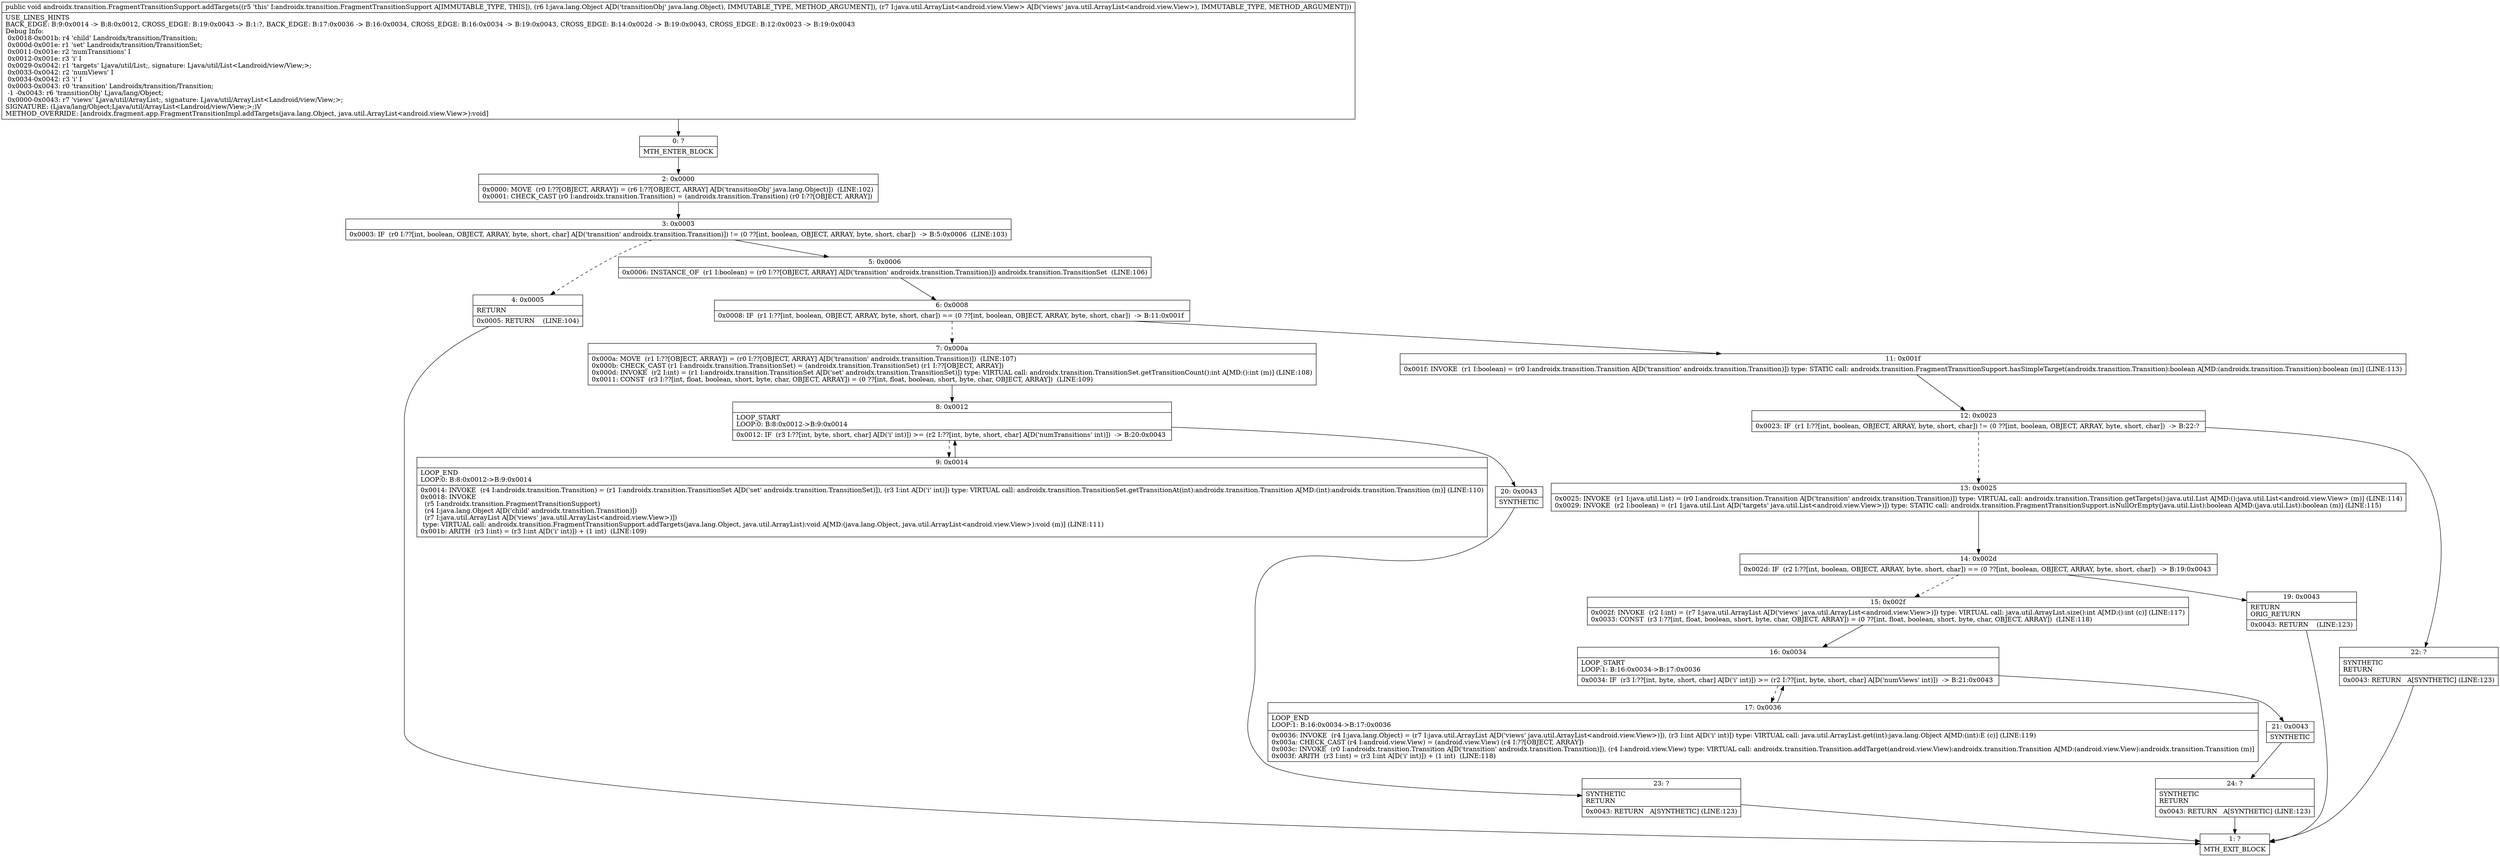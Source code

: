 digraph "CFG forandroidx.transition.FragmentTransitionSupport.addTargets(Ljava\/lang\/Object;Ljava\/util\/ArrayList;)V" {
Node_0 [shape=record,label="{0\:\ ?|MTH_ENTER_BLOCK\l}"];
Node_2 [shape=record,label="{2\:\ 0x0000|0x0000: MOVE  (r0 I:??[OBJECT, ARRAY]) = (r6 I:??[OBJECT, ARRAY] A[D('transitionObj' java.lang.Object)])  (LINE:102)\l0x0001: CHECK_CAST (r0 I:androidx.transition.Transition) = (androidx.transition.Transition) (r0 I:??[OBJECT, ARRAY]) \l}"];
Node_3 [shape=record,label="{3\:\ 0x0003|0x0003: IF  (r0 I:??[int, boolean, OBJECT, ARRAY, byte, short, char] A[D('transition' androidx.transition.Transition)]) != (0 ??[int, boolean, OBJECT, ARRAY, byte, short, char])  \-\> B:5:0x0006  (LINE:103)\l}"];
Node_4 [shape=record,label="{4\:\ 0x0005|RETURN\l|0x0005: RETURN    (LINE:104)\l}"];
Node_1 [shape=record,label="{1\:\ ?|MTH_EXIT_BLOCK\l}"];
Node_5 [shape=record,label="{5\:\ 0x0006|0x0006: INSTANCE_OF  (r1 I:boolean) = (r0 I:??[OBJECT, ARRAY] A[D('transition' androidx.transition.Transition)]) androidx.transition.TransitionSet  (LINE:106)\l}"];
Node_6 [shape=record,label="{6\:\ 0x0008|0x0008: IF  (r1 I:??[int, boolean, OBJECT, ARRAY, byte, short, char]) == (0 ??[int, boolean, OBJECT, ARRAY, byte, short, char])  \-\> B:11:0x001f \l}"];
Node_7 [shape=record,label="{7\:\ 0x000a|0x000a: MOVE  (r1 I:??[OBJECT, ARRAY]) = (r0 I:??[OBJECT, ARRAY] A[D('transition' androidx.transition.Transition)])  (LINE:107)\l0x000b: CHECK_CAST (r1 I:androidx.transition.TransitionSet) = (androidx.transition.TransitionSet) (r1 I:??[OBJECT, ARRAY]) \l0x000d: INVOKE  (r2 I:int) = (r1 I:androidx.transition.TransitionSet A[D('set' androidx.transition.TransitionSet)]) type: VIRTUAL call: androidx.transition.TransitionSet.getTransitionCount():int A[MD:():int (m)] (LINE:108)\l0x0011: CONST  (r3 I:??[int, float, boolean, short, byte, char, OBJECT, ARRAY]) = (0 ??[int, float, boolean, short, byte, char, OBJECT, ARRAY])  (LINE:109)\l}"];
Node_8 [shape=record,label="{8\:\ 0x0012|LOOP_START\lLOOP:0: B:8:0x0012\-\>B:9:0x0014\l|0x0012: IF  (r3 I:??[int, byte, short, char] A[D('i' int)]) \>= (r2 I:??[int, byte, short, char] A[D('numTransitions' int)])  \-\> B:20:0x0043 \l}"];
Node_9 [shape=record,label="{9\:\ 0x0014|LOOP_END\lLOOP:0: B:8:0x0012\-\>B:9:0x0014\l|0x0014: INVOKE  (r4 I:androidx.transition.Transition) = (r1 I:androidx.transition.TransitionSet A[D('set' androidx.transition.TransitionSet)]), (r3 I:int A[D('i' int)]) type: VIRTUAL call: androidx.transition.TransitionSet.getTransitionAt(int):androidx.transition.Transition A[MD:(int):androidx.transition.Transition (m)] (LINE:110)\l0x0018: INVOKE  \l  (r5 I:androidx.transition.FragmentTransitionSupport)\l  (r4 I:java.lang.Object A[D('child' androidx.transition.Transition)])\l  (r7 I:java.util.ArrayList A[D('views' java.util.ArrayList\<android.view.View\>)])\l type: VIRTUAL call: androidx.transition.FragmentTransitionSupport.addTargets(java.lang.Object, java.util.ArrayList):void A[MD:(java.lang.Object, java.util.ArrayList\<android.view.View\>):void (m)] (LINE:111)\l0x001b: ARITH  (r3 I:int) = (r3 I:int A[D('i' int)]) + (1 int)  (LINE:109)\l}"];
Node_20 [shape=record,label="{20\:\ 0x0043|SYNTHETIC\l}"];
Node_23 [shape=record,label="{23\:\ ?|SYNTHETIC\lRETURN\l|0x0043: RETURN   A[SYNTHETIC] (LINE:123)\l}"];
Node_11 [shape=record,label="{11\:\ 0x001f|0x001f: INVOKE  (r1 I:boolean) = (r0 I:androidx.transition.Transition A[D('transition' androidx.transition.Transition)]) type: STATIC call: androidx.transition.FragmentTransitionSupport.hasSimpleTarget(androidx.transition.Transition):boolean A[MD:(androidx.transition.Transition):boolean (m)] (LINE:113)\l}"];
Node_12 [shape=record,label="{12\:\ 0x0023|0x0023: IF  (r1 I:??[int, boolean, OBJECT, ARRAY, byte, short, char]) != (0 ??[int, boolean, OBJECT, ARRAY, byte, short, char])  \-\> B:22:? \l}"];
Node_13 [shape=record,label="{13\:\ 0x0025|0x0025: INVOKE  (r1 I:java.util.List) = (r0 I:androidx.transition.Transition A[D('transition' androidx.transition.Transition)]) type: VIRTUAL call: androidx.transition.Transition.getTargets():java.util.List A[MD:():java.util.List\<android.view.View\> (m)] (LINE:114)\l0x0029: INVOKE  (r2 I:boolean) = (r1 I:java.util.List A[D('targets' java.util.List\<android.view.View\>)]) type: STATIC call: androidx.transition.FragmentTransitionSupport.isNullOrEmpty(java.util.List):boolean A[MD:(java.util.List):boolean (m)] (LINE:115)\l}"];
Node_14 [shape=record,label="{14\:\ 0x002d|0x002d: IF  (r2 I:??[int, boolean, OBJECT, ARRAY, byte, short, char]) == (0 ??[int, boolean, OBJECT, ARRAY, byte, short, char])  \-\> B:19:0x0043 \l}"];
Node_15 [shape=record,label="{15\:\ 0x002f|0x002f: INVOKE  (r2 I:int) = (r7 I:java.util.ArrayList A[D('views' java.util.ArrayList\<android.view.View\>)]) type: VIRTUAL call: java.util.ArrayList.size():int A[MD:():int (c)] (LINE:117)\l0x0033: CONST  (r3 I:??[int, float, boolean, short, byte, char, OBJECT, ARRAY]) = (0 ??[int, float, boolean, short, byte, char, OBJECT, ARRAY])  (LINE:118)\l}"];
Node_16 [shape=record,label="{16\:\ 0x0034|LOOP_START\lLOOP:1: B:16:0x0034\-\>B:17:0x0036\l|0x0034: IF  (r3 I:??[int, byte, short, char] A[D('i' int)]) \>= (r2 I:??[int, byte, short, char] A[D('numViews' int)])  \-\> B:21:0x0043 \l}"];
Node_17 [shape=record,label="{17\:\ 0x0036|LOOP_END\lLOOP:1: B:16:0x0034\-\>B:17:0x0036\l|0x0036: INVOKE  (r4 I:java.lang.Object) = (r7 I:java.util.ArrayList A[D('views' java.util.ArrayList\<android.view.View\>)]), (r3 I:int A[D('i' int)]) type: VIRTUAL call: java.util.ArrayList.get(int):java.lang.Object A[MD:(int):E (c)] (LINE:119)\l0x003a: CHECK_CAST (r4 I:android.view.View) = (android.view.View) (r4 I:??[OBJECT, ARRAY]) \l0x003c: INVOKE  (r0 I:androidx.transition.Transition A[D('transition' androidx.transition.Transition)]), (r4 I:android.view.View) type: VIRTUAL call: androidx.transition.Transition.addTarget(android.view.View):androidx.transition.Transition A[MD:(android.view.View):androidx.transition.Transition (m)]\l0x003f: ARITH  (r3 I:int) = (r3 I:int A[D('i' int)]) + (1 int)  (LINE:118)\l}"];
Node_21 [shape=record,label="{21\:\ 0x0043|SYNTHETIC\l}"];
Node_24 [shape=record,label="{24\:\ ?|SYNTHETIC\lRETURN\l|0x0043: RETURN   A[SYNTHETIC] (LINE:123)\l}"];
Node_19 [shape=record,label="{19\:\ 0x0043|RETURN\lORIG_RETURN\l|0x0043: RETURN    (LINE:123)\l}"];
Node_22 [shape=record,label="{22\:\ ?|SYNTHETIC\lRETURN\l|0x0043: RETURN   A[SYNTHETIC] (LINE:123)\l}"];
MethodNode[shape=record,label="{public void androidx.transition.FragmentTransitionSupport.addTargets((r5 'this' I:androidx.transition.FragmentTransitionSupport A[IMMUTABLE_TYPE, THIS]), (r6 I:java.lang.Object A[D('transitionObj' java.lang.Object), IMMUTABLE_TYPE, METHOD_ARGUMENT]), (r7 I:java.util.ArrayList\<android.view.View\> A[D('views' java.util.ArrayList\<android.view.View\>), IMMUTABLE_TYPE, METHOD_ARGUMENT]))  | USE_LINES_HINTS\lBACK_EDGE: B:9:0x0014 \-\> B:8:0x0012, CROSS_EDGE: B:19:0x0043 \-\> B:1:?, BACK_EDGE: B:17:0x0036 \-\> B:16:0x0034, CROSS_EDGE: B:16:0x0034 \-\> B:19:0x0043, CROSS_EDGE: B:14:0x002d \-\> B:19:0x0043, CROSS_EDGE: B:12:0x0023 \-\> B:19:0x0043\lDebug Info:\l  0x0018\-0x001b: r4 'child' Landroidx\/transition\/Transition;\l  0x000d\-0x001e: r1 'set' Landroidx\/transition\/TransitionSet;\l  0x0011\-0x001e: r2 'numTransitions' I\l  0x0012\-0x001e: r3 'i' I\l  0x0029\-0x0042: r1 'targets' Ljava\/util\/List;, signature: Ljava\/util\/List\<Landroid\/view\/View;\>;\l  0x0033\-0x0042: r2 'numViews' I\l  0x0034\-0x0042: r3 'i' I\l  0x0003\-0x0043: r0 'transition' Landroidx\/transition\/Transition;\l  \-1 \-0x0043: r6 'transitionObj' Ljava\/lang\/Object;\l  0x0000\-0x0043: r7 'views' Ljava\/util\/ArrayList;, signature: Ljava\/util\/ArrayList\<Landroid\/view\/View;\>;\lSIGNATURE: (Ljava\/lang\/Object;Ljava\/util\/ArrayList\<Landroid\/view\/View;\>;)V\lMETHOD_OVERRIDE: [androidx.fragment.app.FragmentTransitionImpl.addTargets(java.lang.Object, java.util.ArrayList\<android.view.View\>):void]\l}"];
MethodNode -> Node_0;Node_0 -> Node_2;
Node_2 -> Node_3;
Node_3 -> Node_4[style=dashed];
Node_3 -> Node_5;
Node_4 -> Node_1;
Node_5 -> Node_6;
Node_6 -> Node_7[style=dashed];
Node_6 -> Node_11;
Node_7 -> Node_8;
Node_8 -> Node_9[style=dashed];
Node_8 -> Node_20;
Node_9 -> Node_8;
Node_20 -> Node_23;
Node_23 -> Node_1;
Node_11 -> Node_12;
Node_12 -> Node_13[style=dashed];
Node_12 -> Node_22;
Node_13 -> Node_14;
Node_14 -> Node_15[style=dashed];
Node_14 -> Node_19;
Node_15 -> Node_16;
Node_16 -> Node_17[style=dashed];
Node_16 -> Node_21;
Node_17 -> Node_16;
Node_21 -> Node_24;
Node_24 -> Node_1;
Node_19 -> Node_1;
Node_22 -> Node_1;
}

